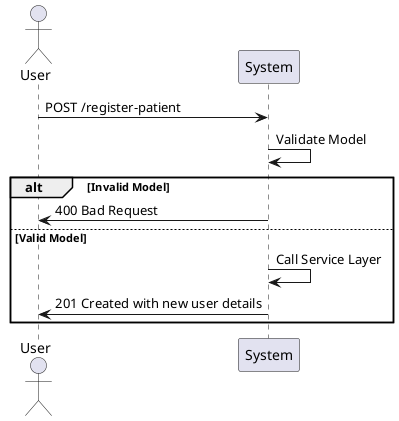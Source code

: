 
@startuml
actor User
participant System

User -> System: POST /register-patient
System -> System: Validate Model
alt Invalid Model
    System -> User: 400 Bad Request
else Valid Model
    System -> System: Call Service Layer
    System -> User: 201 Created with new user details
end
@enduml
